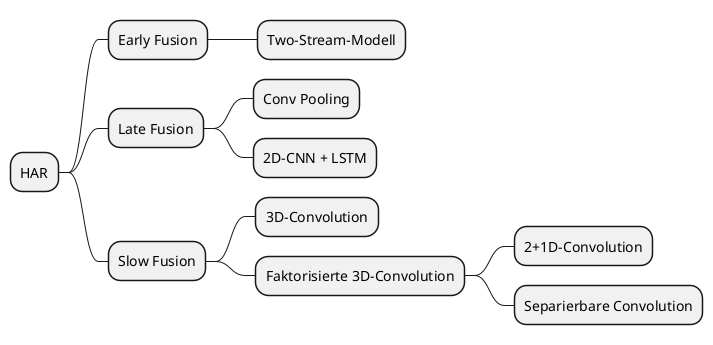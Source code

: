 @startmindmap

* HAR

** Early Fusion
*** Two-Stream-Modell
** Late Fusion
*** Conv Pooling
*** 2D-CNN + LSTM
** Slow Fusion
*** 3D-Convolution
*** Faktorisierte 3D-Convolution
**** 2+1D-Convolution
**** Separierbare Convolution

@endmindmap